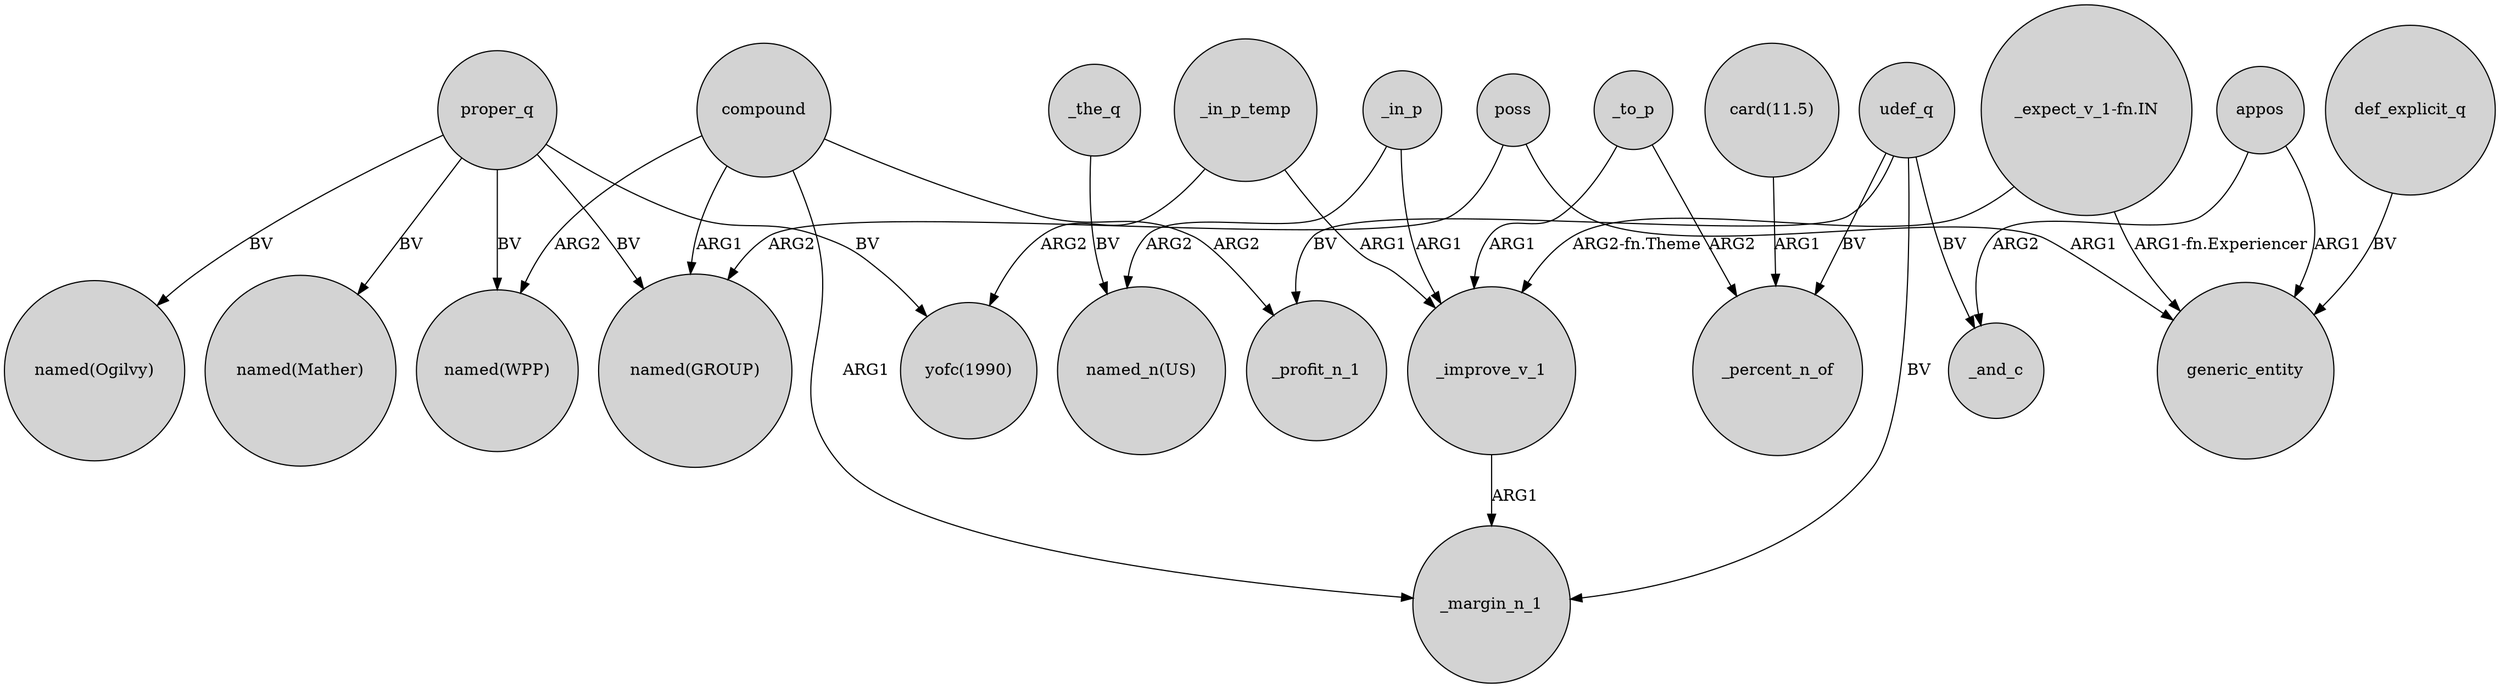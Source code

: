 digraph {
	node [shape=circle style=filled]
	poss -> "named(GROUP)" [label=ARG2]
	proper_q -> "named(GROUP)" [label=BV]
	poss -> generic_entity [label=ARG1]
	compound -> _margin_n_1 [label=ARG1]
	_in_p -> _improve_v_1 [label=ARG1]
	udef_q -> _margin_n_1 [label=BV]
	def_explicit_q -> generic_entity [label=BV]
	"card(11.5)" -> _percent_n_of [label=ARG1]
	compound -> "named(WPP)" [label=ARG2]
	proper_q -> "named(Mather)" [label=BV]
	_to_p -> _improve_v_1 [label=ARG1]
	_in_p_temp -> "yofc(1990)" [label=ARG2]
	proper_q -> "yofc(1990)" [label=BV]
	_in_p -> "named_n(US)" [label=ARG2]
	"_expect_v_1-fn.IN" -> _improve_v_1 [label="ARG2-fn.Theme"]
	_the_q -> "named_n(US)" [label=BV]
	appos -> generic_entity [label=ARG1]
	appos -> _and_c [label=ARG2]
	proper_q -> "named(Ogilvy)" [label=BV]
	compound -> _profit_n_1 [label=ARG2]
	_to_p -> _percent_n_of [label=ARG2]
	_improve_v_1 -> _margin_n_1 [label=ARG1]
	proper_q -> "named(WPP)" [label=BV]
	"_expect_v_1-fn.IN" -> generic_entity [label="ARG1-fn.Experiencer"]
	compound -> "named(GROUP)" [label=ARG1]
	udef_q -> _profit_n_1 [label=BV]
	udef_q -> _percent_n_of [label=BV]
	udef_q -> _and_c [label=BV]
	_in_p_temp -> _improve_v_1 [label=ARG1]
}
